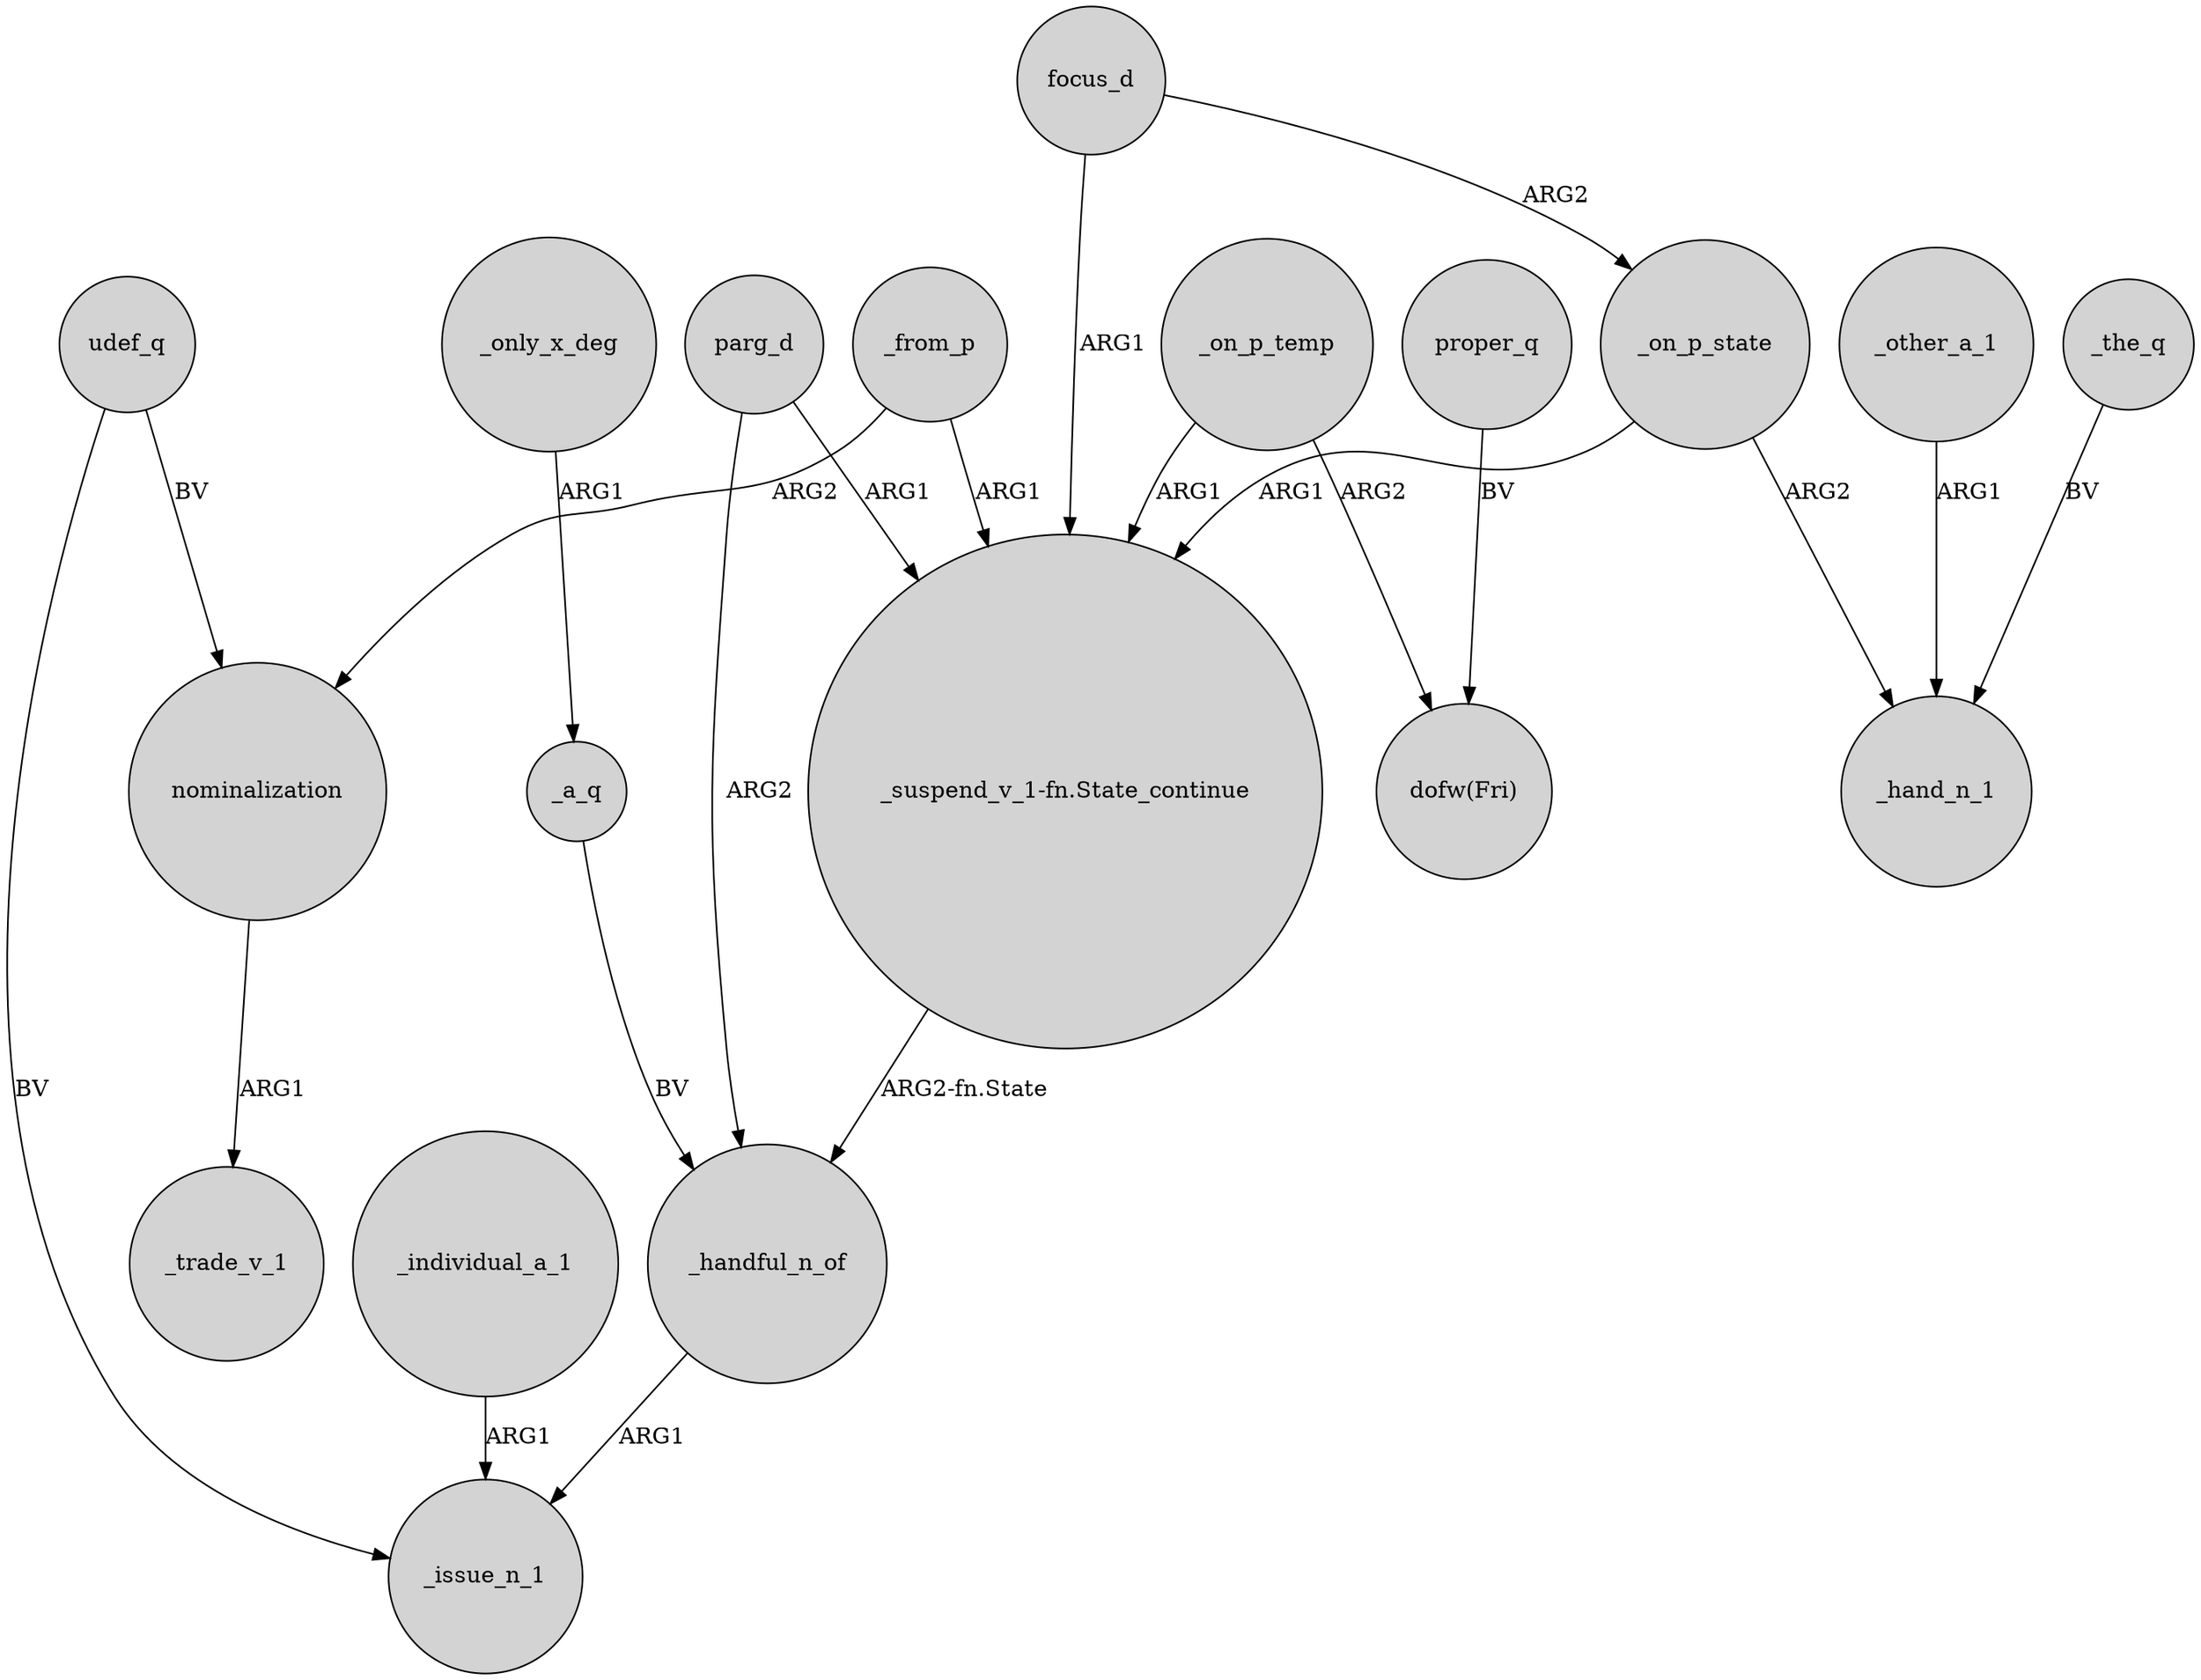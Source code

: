 digraph {
	node [shape=circle style=filled]
	_from_p -> "_suspend_v_1-fn.State_continue" [label=ARG1]
	proper_q -> "dofw(Fri)" [label=BV]
	_on_p_state -> "_suspend_v_1-fn.State_continue" [label=ARG1]
	_on_p_temp -> "_suspend_v_1-fn.State_continue" [label=ARG1]
	udef_q -> nominalization [label=BV]
	"_suspend_v_1-fn.State_continue" -> _handful_n_of [label="ARG2-fn.State"]
	_other_a_1 -> _hand_n_1 [label=ARG1]
	focus_d -> "_suspend_v_1-fn.State_continue" [label=ARG1]
	parg_d -> _handful_n_of [label=ARG2]
	focus_d -> _on_p_state [label=ARG2]
	_from_p -> nominalization [label=ARG2]
	parg_d -> "_suspend_v_1-fn.State_continue" [label=ARG1]
	_the_q -> _hand_n_1 [label=BV]
	_handful_n_of -> _issue_n_1 [label=ARG1]
	_on_p_temp -> "dofw(Fri)" [label=ARG2]
	_on_p_state -> _hand_n_1 [label=ARG2]
	_a_q -> _handful_n_of [label=BV]
	udef_q -> _issue_n_1 [label=BV]
	_individual_a_1 -> _issue_n_1 [label=ARG1]
	nominalization -> _trade_v_1 [label=ARG1]
	_only_x_deg -> _a_q [label=ARG1]
}
